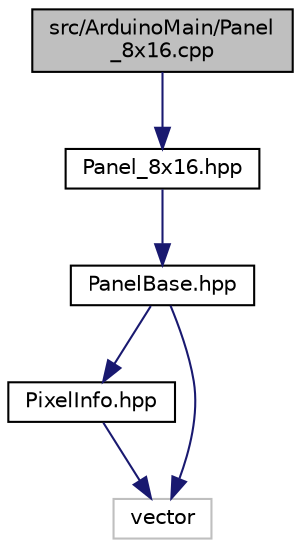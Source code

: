 digraph "src/ArduinoMain/Panel_8x16.cpp"
{
  edge [fontname="Helvetica",fontsize="10",labelfontname="Helvetica",labelfontsize="10"];
  node [fontname="Helvetica",fontsize="10",shape=record];
  Node0 [label="src/ArduinoMain/Panel\l_8x16.cpp",height=0.2,width=0.4,color="black", fillcolor="grey75", style="filled", fontcolor="black"];
  Node0 -> Node1 [color="midnightblue",fontsize="10",style="solid",fontname="Helvetica"];
  Node1 [label="Panel_8x16.hpp",height=0.2,width=0.4,color="black", fillcolor="white", style="filled",URL="$Panel__8x16_8hpp.html",tooltip="8x1サイズのLEDパネルクラス "];
  Node1 -> Node2 [color="midnightblue",fontsize="10",style="solid",fontname="Helvetica"];
  Node2 [label="PanelBase.hpp",height=0.2,width=0.4,color="black", fillcolor="white", style="filled",URL="$PanelBase_8hpp.html",tooltip="LEDパネルの基底クラス "];
  Node2 -> Node3 [color="midnightblue",fontsize="10",style="solid",fontname="Helvetica"];
  Node3 [label="PixelInfo.hpp",height=0.2,width=0.4,color="black", fillcolor="white", style="filled",URL="$PixelInfo_8hpp.html",tooltip="各ピクセルの情報を格納する構造体を定義 "];
  Node3 -> Node4 [color="midnightblue",fontsize="10",style="solid",fontname="Helvetica"];
  Node4 [label="vector",height=0.2,width=0.4,color="grey75", fillcolor="white", style="filled"];
  Node2 -> Node4 [color="midnightblue",fontsize="10",style="solid",fontname="Helvetica"];
}
